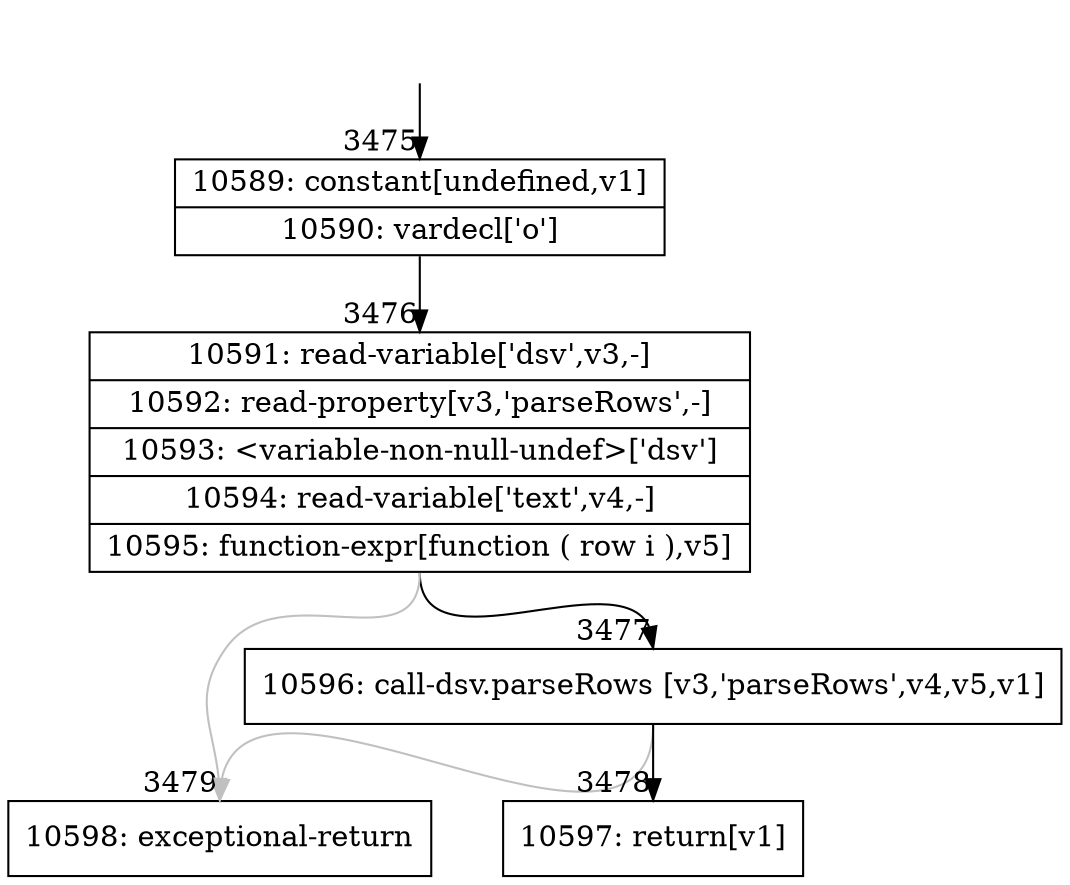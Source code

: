digraph {
rankdir="TD"
BB_entry322[shape=none,label=""];
BB_entry322 -> BB3475 [tailport=s, headport=n, headlabel="    3475"]
BB3475 [shape=record label="{10589: constant[undefined,v1]|10590: vardecl['o']}" ] 
BB3475 -> BB3476 [tailport=s, headport=n, headlabel="      3476"]
BB3476 [shape=record label="{10591: read-variable['dsv',v3,-]|10592: read-property[v3,'parseRows',-]|10593: \<variable-non-null-undef\>['dsv']|10594: read-variable['text',v4,-]|10595: function-expr[function ( row i ),v5]}" ] 
BB3476 -> BB3477 [tailport=s, headport=n, headlabel="      3477"]
BB3476 -> BB3479 [tailport=s, headport=n, color=gray, headlabel="      3479"]
BB3477 [shape=record label="{10596: call-dsv.parseRows [v3,'parseRows',v4,v5,v1]}" ] 
BB3477 -> BB3478 [tailport=s, headport=n, headlabel="      3478"]
BB3477 -> BB3479 [tailport=s, headport=n, color=gray]
BB3478 [shape=record label="{10597: return[v1]}" ] 
BB3479 [shape=record label="{10598: exceptional-return}" ] 
//#$~ 2041
}
